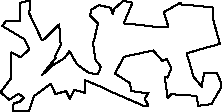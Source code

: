 unitsize(0.001cm);
// 21936.9
draw((2995,264)--(3062,329));
draw((3062,329)--(3503,301));
draw((3503,301)--(3538,125));
draw((3538,125)--(3766,154));
draw((3766,154)--(3946,459));
draw((3946,459)--(3935,540));
draw((3935,540)--(3868,697));
draw((3868,697)--(3642,699));
draw((3642,699)--(3599,514));
draw((3599,514)--(3600,459));
draw((3600,459)--(3452,637));
draw((3452,637)--(3332,1049));
draw((3332,1049)--(3535,1112));
draw((3535,1112)--(3918,1217));
draw((3918,1217)--(3805,1619));
draw((3805,1619)--(3786,1862));
draw((3786,1862)--(3373,1902));
draw((3373,1902)--(3248,1906));
draw((3248,1906)--(3220,1945));
draw((3220,1945)--(2927,1777));
draw((2927,1777)--(3007,1524));
draw((3007,1524)--(2834,1512));
draw((2834,1512)--(2356,1568));
draw((2356,1568)--(2221,1578));
draw((2221,1578)--(2374,1944));
draw((2374,1944)--(2214,1977));
draw((2214,1977)--(2050,1833));
draw((2050,1833)--(2028,1736));
draw((2028,1736)--(1994,1852));
draw((1994,1852)--(1787,1902));
draw((1787,1902)--(1646,1817));
draw((1646,1817)--(1632,1742));
draw((1632,1742)--(1623,1723));
draw((1623,1723)--(1768,1578));
draw((1768,1578)--(1699,1294));
draw((1699,1294)--(1677,1238));
draw((1677,1238)--(1725,927));
draw((1725,927)--(1819,814));
draw((1819,814)--(1766,692));
draw((1766,692)--(1766,678));
draw((1766,678)--(1604,706));
draw((1604,706)--(1393,859));
draw((1393,859)--(1264,1090));
draw((1264,1090)--(1179,969));
draw((1179,969)--(981,848));
draw((981,848)--(781,670));
draw((781,670)--(997,942));
draw((997,942)--(1021,962));
draw((1021,962)--(1009,1001));
draw((1009,1001)--(1109,1196));
draw((1109,1196)--(1082,1561));
draw((1082,1561)--(811,1295));
draw((811,1295)--(778,1282));
draw((778,1282)--(555,1753));
draw((555,1753)--(571,1982));
draw((571,1982)--(394,1944));
draw((394,1944)--(386,1616));
draw((386,1616)--(149,1629));
draw((149,1629)--(80,1533));
draw((80,1533)--(464,1302));
draw((464,1302)--(555,1121));
draw((555,1121)--(401,980));
draw((401,980)--(241,1069));
draw((241,1069)--(235,1059));
draw((235,1059)--(240,619));
draw((240,619)--(47,363));
draw((47,363)--(202,233));
draw((202,233)--(366,339));
draw((366,339)--(460,267));
draw((460,267)--(387,199));
draw((387,199)--(278,165));
draw((278,165)--(264,36));
draw((264,36)--(547,25));
draw((547,25)--(634,294));
draw((634,294)--(931,512));
draw((931,512)--(1017,333));
draw((1017,333)--(1203,385));
draw((1203,385)--(1272,246));
draw((1272,246)--(1346,408));
draw((1346,408)--(1541,354));
draw((1541,354)--(1529,581));
draw((1529,581)--(1828,456));
draw((1828,456)--(1962,389));
draw((1962,389)--(2581,121));
draw((2581,121)--(2656,128));
draw((2656,128)--(2592,248));
draw((2592,248)--(2658,360));
draw((2658,360)--(2597,349));
draw((2597,349)--(2347,388));
draw((2347,388)--(2334,523));
draw((2334,523)--(2067,694));
draw((2067,694)--(2223,990));
draw((2223,990)--(2740,1101));
draw((2740,1101)--(2901,920));
draw((2901,920)--(2982,949));
draw((2982,949)--(3023,871));
draw((3023,871)--(3060,781));
draw((3060,781)--(2993,624));
draw((2993,624)--(2944,632));
draw((2944,632)--(2995,264));
